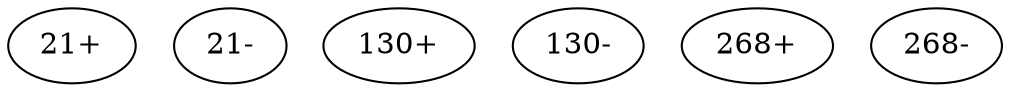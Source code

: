 digraph adj {
graph [k=21]
edge [d=-20]
"21+" [l=125]
"21-" [l=125]
"130+" [l=101]
"130-" [l=101]
"268+" [l=149]
"268-" [l=149]
}
